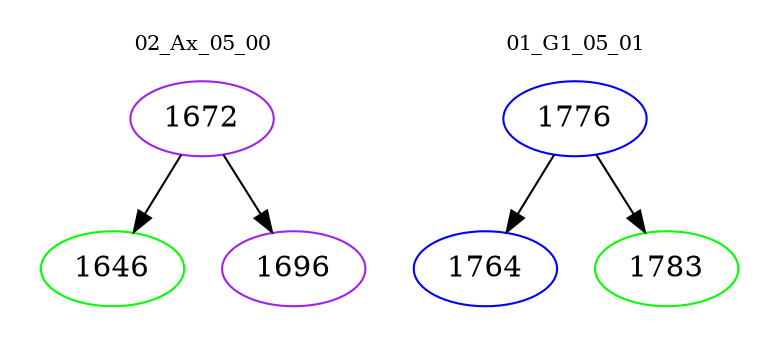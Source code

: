 digraph{
subgraph cluster_0 {
color = white
label = "02_Ax_05_00";
fontsize=10;
T0_1672 [label="1672", color="purple"]
T0_1672 -> T0_1646 [color="black"]
T0_1646 [label="1646", color="green"]
T0_1672 -> T0_1696 [color="black"]
T0_1696 [label="1696", color="purple"]
}
subgraph cluster_1 {
color = white
label = "01_G1_05_01";
fontsize=10;
T1_1776 [label="1776", color="blue"]
T1_1776 -> T1_1764 [color="black"]
T1_1764 [label="1764", color="blue"]
T1_1776 -> T1_1783 [color="black"]
T1_1783 [label="1783", color="green"]
}
}
